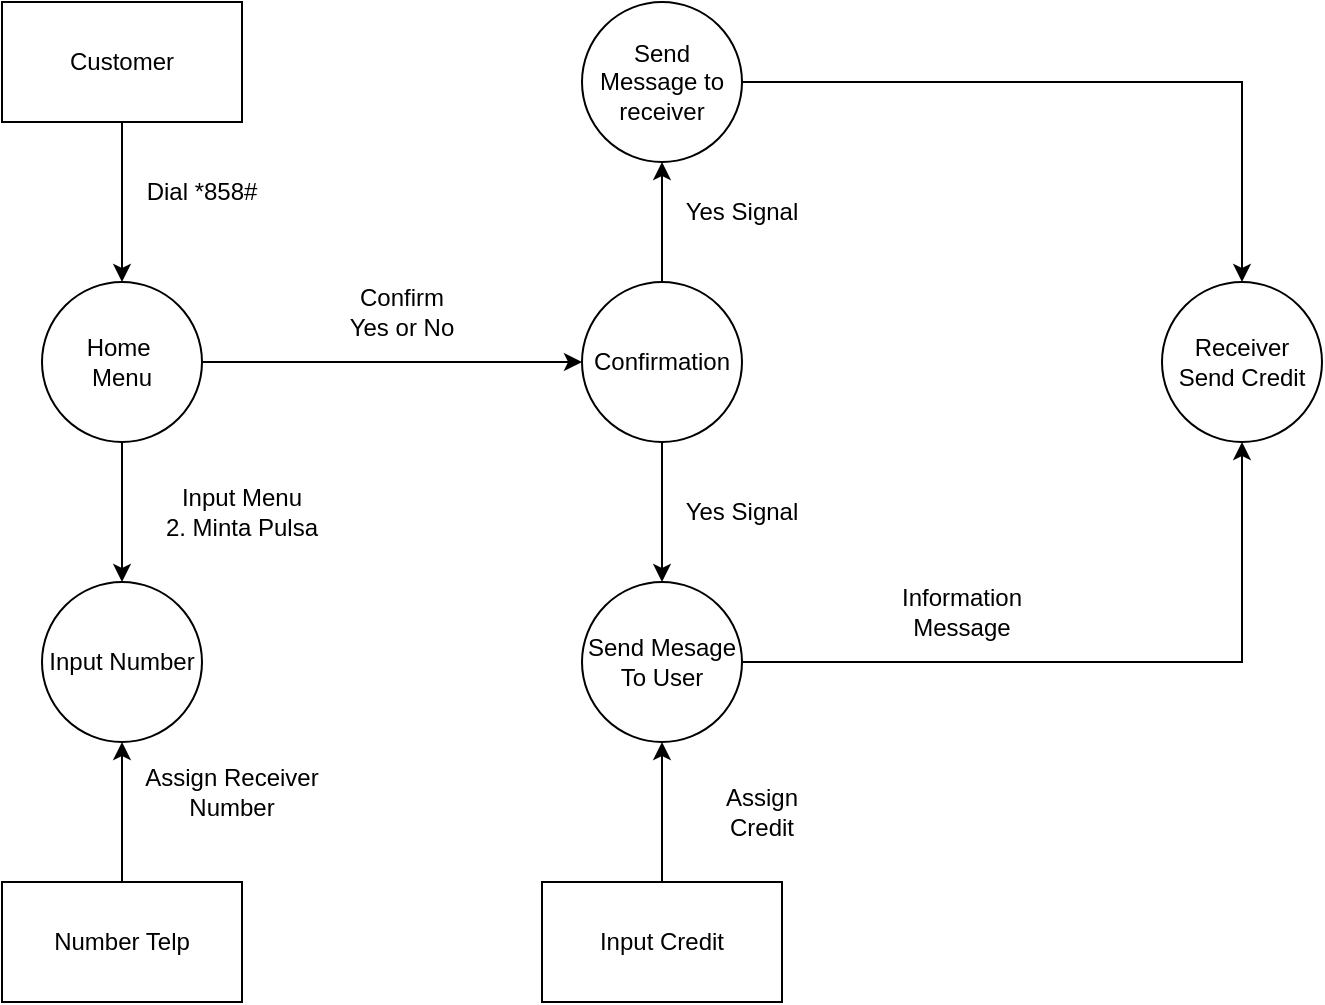 <mxfile version="24.7.17">
  <diagram name="Page-1" id="y_tXGgMSB99DgmCbyJCs">
    <mxGraphModel dx="1034" dy="446" grid="1" gridSize="10" guides="1" tooltips="1" connect="1" arrows="1" fold="1" page="1" pageScale="1" pageWidth="850" pageHeight="1100" math="0" shadow="0">
      <root>
        <mxCell id="0" />
        <mxCell id="1" parent="0" />
        <mxCell id="MD5T-KzKf93m2ghhRFy--3" style="edgeStyle=orthogonalEdgeStyle;rounded=0;orthogonalLoop=1;jettySize=auto;html=1;" edge="1" parent="1" source="MD5T-KzKf93m2ghhRFy--1" target="MD5T-KzKf93m2ghhRFy--2">
          <mxGeometry relative="1" as="geometry" />
        </mxCell>
        <mxCell id="MD5T-KzKf93m2ghhRFy--1" value="Customer" style="rounded=0;whiteSpace=wrap;html=1;" vertex="1" parent="1">
          <mxGeometry x="10" width="120" height="60" as="geometry" />
        </mxCell>
        <mxCell id="MD5T-KzKf93m2ghhRFy--7" style="edgeStyle=orthogonalEdgeStyle;rounded=0;orthogonalLoop=1;jettySize=auto;html=1;exitX=0.5;exitY=1;exitDx=0;exitDy=0;" edge="1" parent="1" source="MD5T-KzKf93m2ghhRFy--2" target="MD5T-KzKf93m2ghhRFy--6">
          <mxGeometry relative="1" as="geometry" />
        </mxCell>
        <mxCell id="MD5T-KzKf93m2ghhRFy--11" style="edgeStyle=orthogonalEdgeStyle;rounded=0;orthogonalLoop=1;jettySize=auto;html=1;" edge="1" parent="1" source="MD5T-KzKf93m2ghhRFy--2" target="MD5T-KzKf93m2ghhRFy--10">
          <mxGeometry relative="1" as="geometry" />
        </mxCell>
        <mxCell id="MD5T-KzKf93m2ghhRFy--2" value="Home&amp;nbsp;&lt;div&gt;Menu&lt;/div&gt;" style="ellipse;whiteSpace=wrap;html=1;aspect=fixed;" vertex="1" parent="1">
          <mxGeometry x="30" y="140" width="80" height="80" as="geometry" />
        </mxCell>
        <mxCell id="MD5T-KzKf93m2ghhRFy--6" value="Input Number" style="ellipse;whiteSpace=wrap;html=1;aspect=fixed;" vertex="1" parent="1">
          <mxGeometry x="30" y="290" width="80" height="80" as="geometry" />
        </mxCell>
        <mxCell id="MD5T-KzKf93m2ghhRFy--9" style="edgeStyle=orthogonalEdgeStyle;rounded=0;orthogonalLoop=1;jettySize=auto;html=1;" edge="1" parent="1" source="MD5T-KzKf93m2ghhRFy--8" target="MD5T-KzKf93m2ghhRFy--6">
          <mxGeometry relative="1" as="geometry" />
        </mxCell>
        <mxCell id="MD5T-KzKf93m2ghhRFy--8" value="Number Telp" style="rounded=0;whiteSpace=wrap;html=1;" vertex="1" parent="1">
          <mxGeometry x="10" y="440" width="120" height="60" as="geometry" />
        </mxCell>
        <mxCell id="MD5T-KzKf93m2ghhRFy--13" style="edgeStyle=orthogonalEdgeStyle;rounded=0;orthogonalLoop=1;jettySize=auto;html=1;exitX=0.5;exitY=0;exitDx=0;exitDy=0;" edge="1" parent="1" source="MD5T-KzKf93m2ghhRFy--10" target="MD5T-KzKf93m2ghhRFy--12">
          <mxGeometry relative="1" as="geometry" />
        </mxCell>
        <mxCell id="MD5T-KzKf93m2ghhRFy--15" style="edgeStyle=orthogonalEdgeStyle;rounded=0;orthogonalLoop=1;jettySize=auto;html=1;" edge="1" parent="1" source="MD5T-KzKf93m2ghhRFy--10" target="MD5T-KzKf93m2ghhRFy--14">
          <mxGeometry relative="1" as="geometry" />
        </mxCell>
        <mxCell id="MD5T-KzKf93m2ghhRFy--10" value="Confirmation" style="ellipse;whiteSpace=wrap;html=1;aspect=fixed;" vertex="1" parent="1">
          <mxGeometry x="300" y="140" width="80" height="80" as="geometry" />
        </mxCell>
        <mxCell id="MD5T-KzKf93m2ghhRFy--20" style="edgeStyle=orthogonalEdgeStyle;rounded=0;orthogonalLoop=1;jettySize=auto;html=1;exitX=1;exitY=0.5;exitDx=0;exitDy=0;entryX=0.5;entryY=0;entryDx=0;entryDy=0;" edge="1" parent="1" source="MD5T-KzKf93m2ghhRFy--12" target="MD5T-KzKf93m2ghhRFy--18">
          <mxGeometry relative="1" as="geometry" />
        </mxCell>
        <mxCell id="MD5T-KzKf93m2ghhRFy--12" value="Send Message to receiver" style="ellipse;whiteSpace=wrap;html=1;aspect=fixed;" vertex="1" parent="1">
          <mxGeometry x="300" width="80" height="80" as="geometry" />
        </mxCell>
        <mxCell id="MD5T-KzKf93m2ghhRFy--19" style="edgeStyle=orthogonalEdgeStyle;rounded=0;orthogonalLoop=1;jettySize=auto;html=1;entryX=0.5;entryY=1;entryDx=0;entryDy=0;" edge="1" parent="1" source="MD5T-KzKf93m2ghhRFy--14" target="MD5T-KzKf93m2ghhRFy--18">
          <mxGeometry relative="1" as="geometry" />
        </mxCell>
        <mxCell id="MD5T-KzKf93m2ghhRFy--14" value="Send Mesage To User" style="ellipse;whiteSpace=wrap;html=1;aspect=fixed;" vertex="1" parent="1">
          <mxGeometry x="300" y="290" width="80" height="80" as="geometry" />
        </mxCell>
        <mxCell id="MD5T-KzKf93m2ghhRFy--17" style="edgeStyle=orthogonalEdgeStyle;rounded=0;orthogonalLoop=1;jettySize=auto;html=1;" edge="1" parent="1" source="MD5T-KzKf93m2ghhRFy--16" target="MD5T-KzKf93m2ghhRFy--14">
          <mxGeometry relative="1" as="geometry" />
        </mxCell>
        <mxCell id="MD5T-KzKf93m2ghhRFy--16" value="Input Credit" style="rounded=0;whiteSpace=wrap;html=1;" vertex="1" parent="1">
          <mxGeometry x="280" y="440" width="120" height="60" as="geometry" />
        </mxCell>
        <mxCell id="MD5T-KzKf93m2ghhRFy--18" value="Receiver Send Credit" style="ellipse;whiteSpace=wrap;html=1;aspect=fixed;" vertex="1" parent="1">
          <mxGeometry x="590" y="140" width="80" height="80" as="geometry" />
        </mxCell>
        <mxCell id="MD5T-KzKf93m2ghhRFy--21" value="Dial *858#" style="text;html=1;align=center;verticalAlign=middle;whiteSpace=wrap;rounded=0;" vertex="1" parent="1">
          <mxGeometry x="80" y="80" width="60" height="30" as="geometry" />
        </mxCell>
        <mxCell id="MD5T-KzKf93m2ghhRFy--22" value="Input Menu&lt;div&gt;2. Minta Pulsa&lt;/div&gt;" style="text;html=1;align=center;verticalAlign=middle;whiteSpace=wrap;rounded=0;" vertex="1" parent="1">
          <mxGeometry x="90" y="240" width="80" height="30" as="geometry" />
        </mxCell>
        <mxCell id="MD5T-KzKf93m2ghhRFy--23" value="Confirm&lt;div&gt;Yes or No&lt;/div&gt;" style="text;html=1;align=center;verticalAlign=middle;whiteSpace=wrap;rounded=0;" vertex="1" parent="1">
          <mxGeometry x="180" y="140" width="60" height="30" as="geometry" />
        </mxCell>
        <mxCell id="MD5T-KzKf93m2ghhRFy--24" value="Assign Receiver Number" style="text;html=1;align=center;verticalAlign=middle;whiteSpace=wrap;rounded=0;" vertex="1" parent="1">
          <mxGeometry x="80" y="380" width="90" height="30" as="geometry" />
        </mxCell>
        <mxCell id="MD5T-KzKf93m2ghhRFy--25" value="Yes Signal" style="text;html=1;align=center;verticalAlign=middle;whiteSpace=wrap;rounded=0;" vertex="1" parent="1">
          <mxGeometry x="350" y="90" width="60" height="30" as="geometry" />
        </mxCell>
        <mxCell id="MD5T-KzKf93m2ghhRFy--26" value="Yes Signal" style="text;html=1;align=center;verticalAlign=middle;whiteSpace=wrap;rounded=0;" vertex="1" parent="1">
          <mxGeometry x="350" y="240" width="60" height="30" as="geometry" />
        </mxCell>
        <mxCell id="MD5T-KzKf93m2ghhRFy--27" value="Information Message" style="text;html=1;align=center;verticalAlign=middle;whiteSpace=wrap;rounded=0;" vertex="1" parent="1">
          <mxGeometry x="460" y="290" width="60" height="30" as="geometry" />
        </mxCell>
        <mxCell id="MD5T-KzKf93m2ghhRFy--28" value="Assign Credit" style="text;html=1;align=center;verticalAlign=middle;whiteSpace=wrap;rounded=0;" vertex="1" parent="1">
          <mxGeometry x="360" y="390" width="60" height="30" as="geometry" />
        </mxCell>
      </root>
    </mxGraphModel>
  </diagram>
</mxfile>
